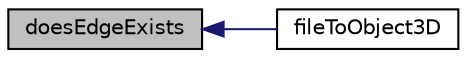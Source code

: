 digraph "doesEdgeExists"
{
  edge [fontname="Helvetica",fontsize="10",labelfontname="Helvetica",labelfontsize="10"];
  node [fontname="Helvetica",fontsize="10",shape=record];
  rankdir="LR";
  Node1 [label="doesEdgeExists",height=0.2,width=0.4,color="black", fillcolor="grey75", style="filled", fontcolor="black"];
  Node1 -> Node2 [dir="back",color="midnightblue",fontsize="10",style="solid",fontname="Helvetica"];
  Node2 [label="fileToObject3D",height=0.2,width=0.4,color="black", fillcolor="white", style="filled",URL="$parser_saver_8cpp.html#a43162d81e6933e25d4fd2b12ca4e40a0"];
}

